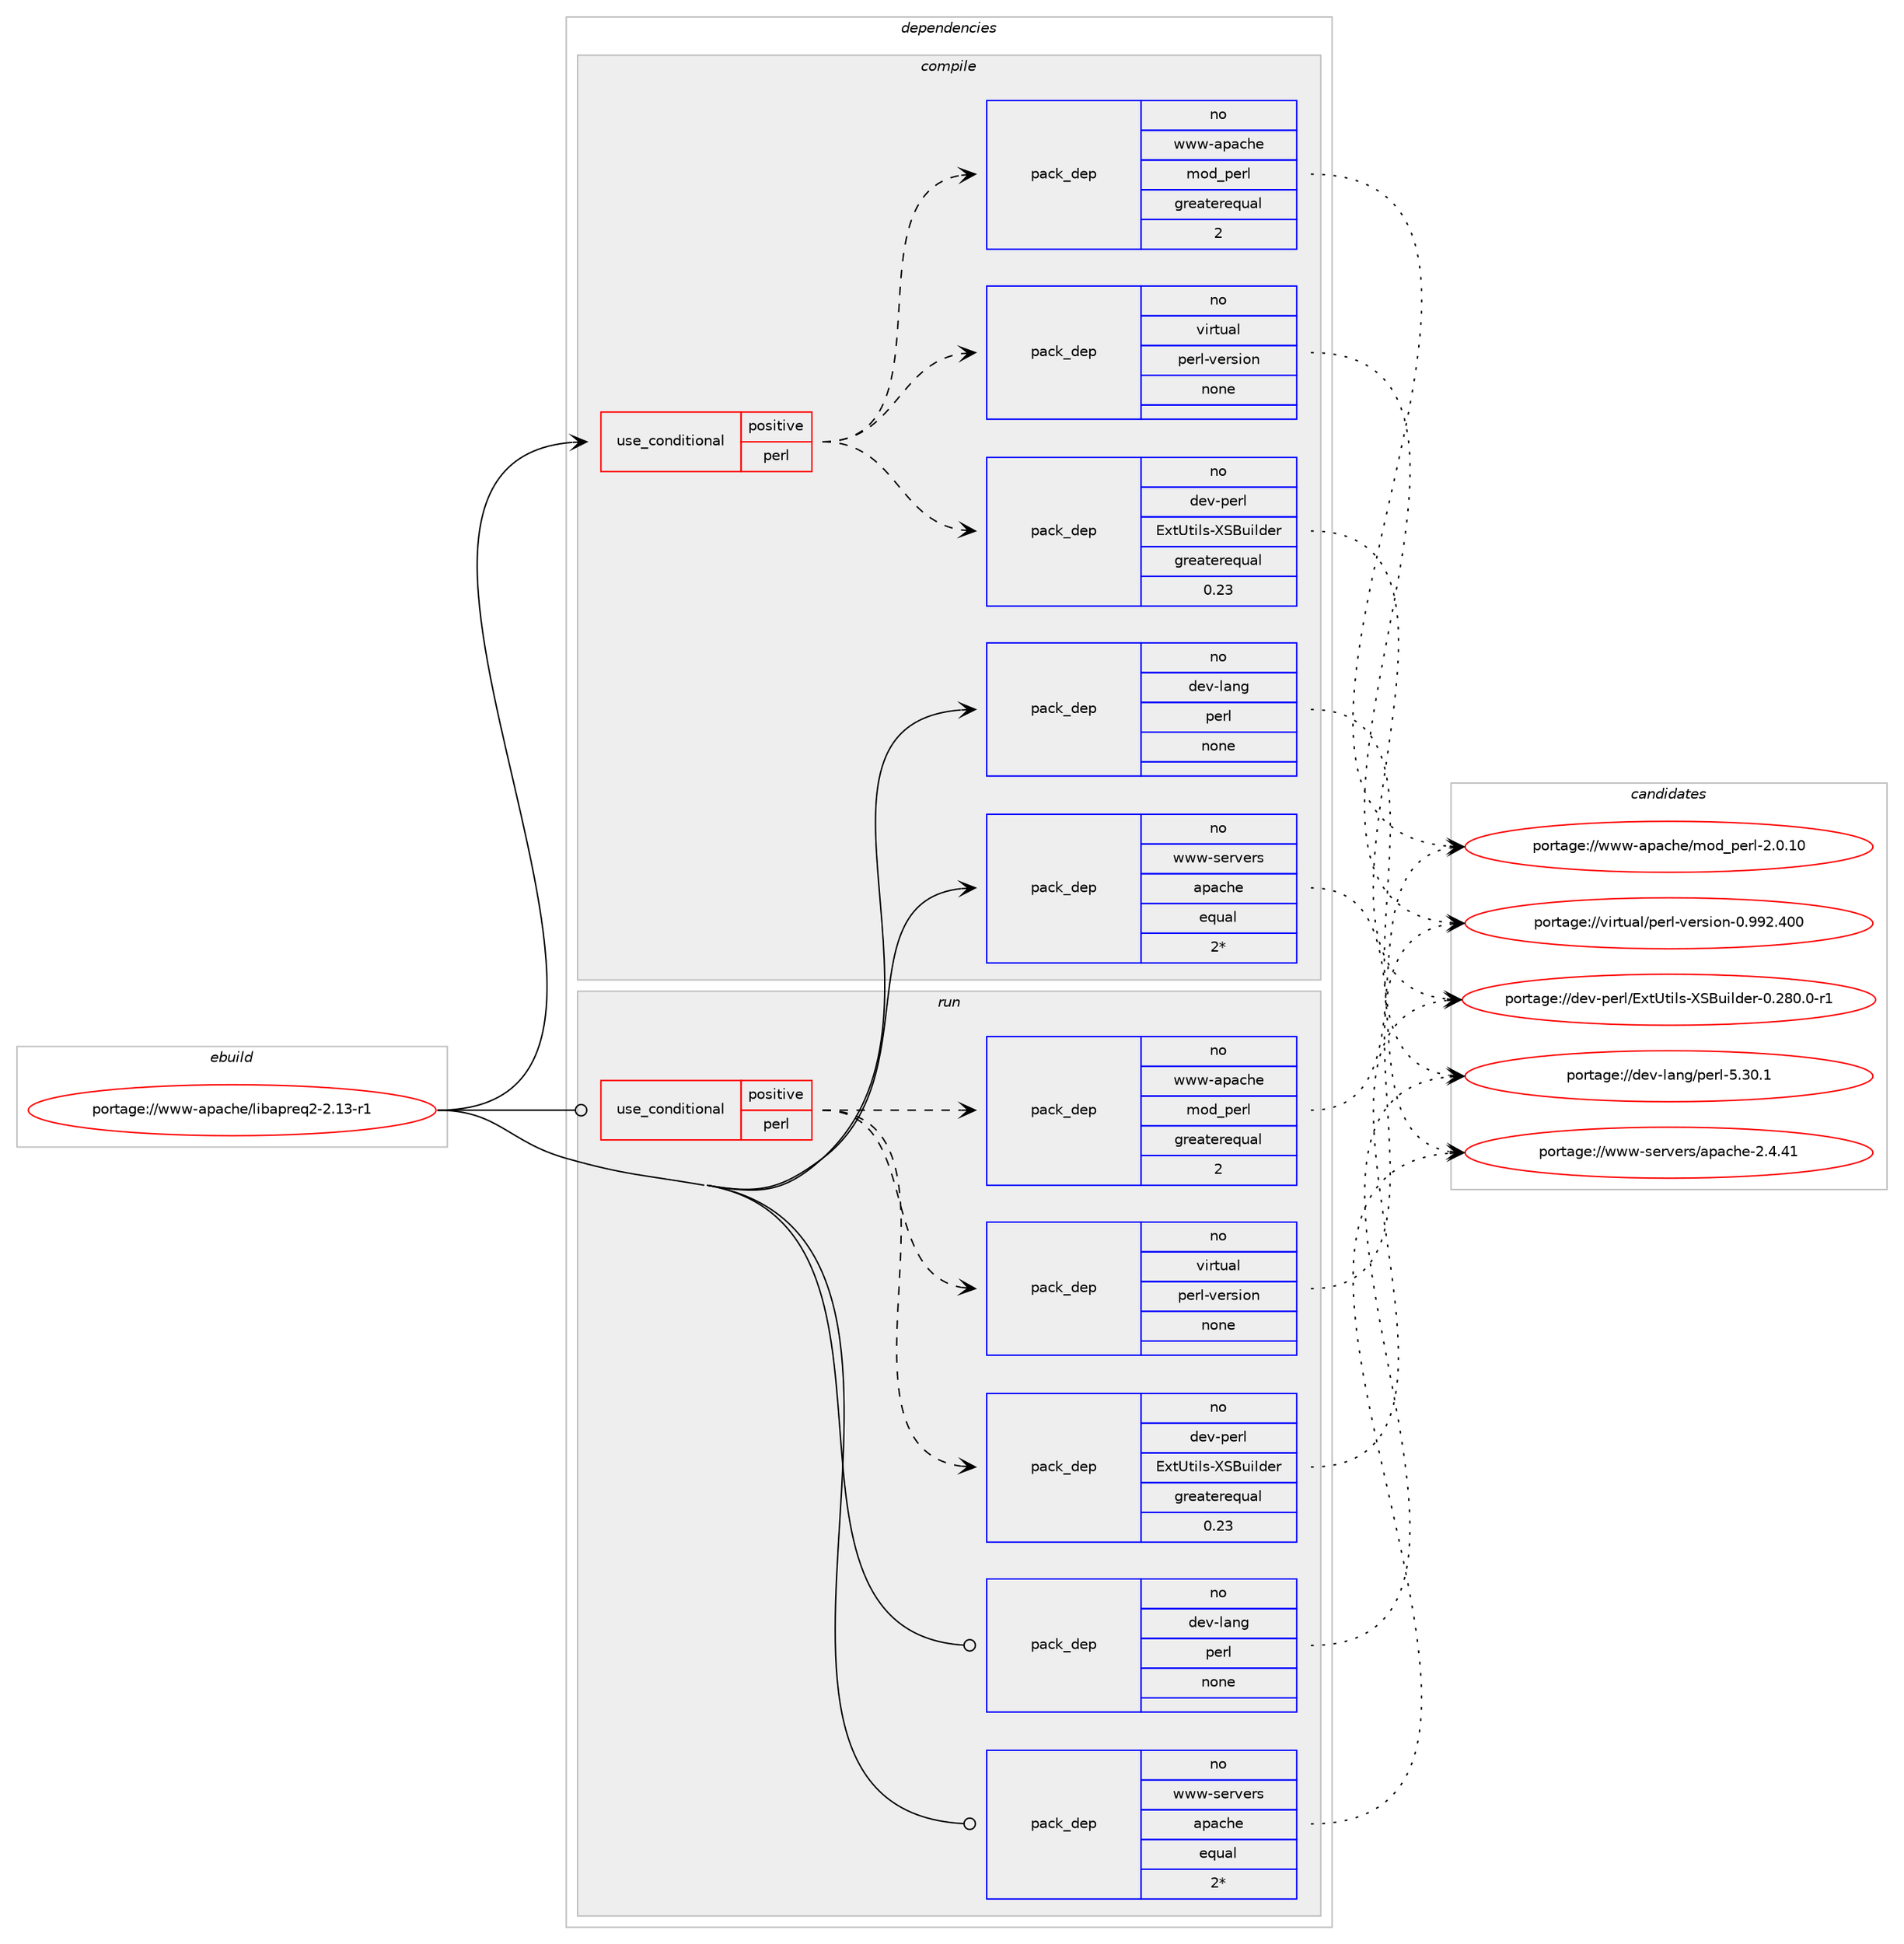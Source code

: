 digraph prolog {

# *************
# Graph options
# *************

newrank=true;
concentrate=true;
compound=true;
graph [rankdir=LR,fontname=Helvetica,fontsize=10,ranksep=1.5];#, ranksep=2.5, nodesep=0.2];
edge  [arrowhead=vee];
node  [fontname=Helvetica,fontsize=10];

# **********
# The ebuild
# **********

subgraph cluster_leftcol {
color=gray;
rank=same;
label=<<i>ebuild</i>>;
id [label="portage://www-apache/libapreq2-2.13-r1", color=red, width=4, href="../www-apache/libapreq2-2.13-r1.svg"];
}

# ****************
# The dependencies
# ****************

subgraph cluster_midcol {
color=gray;
label=<<i>dependencies</i>>;
subgraph cluster_compile {
fillcolor="#eeeeee";
style=filled;
label=<<i>compile</i>>;
subgraph cond3726 {
dependency22951 [label=<<TABLE BORDER="0" CELLBORDER="1" CELLSPACING="0" CELLPADDING="4"><TR><TD ROWSPAN="3" CELLPADDING="10">use_conditional</TD></TR><TR><TD>positive</TD></TR><TR><TD>perl</TD></TR></TABLE>>, shape=none, color=red];
subgraph pack18783 {
dependency22952 [label=<<TABLE BORDER="0" CELLBORDER="1" CELLSPACING="0" CELLPADDING="4" WIDTH="220"><TR><TD ROWSPAN="6" CELLPADDING="30">pack_dep</TD></TR><TR><TD WIDTH="110">no</TD></TR><TR><TD>dev-perl</TD></TR><TR><TD>ExtUtils-XSBuilder</TD></TR><TR><TD>greaterequal</TD></TR><TR><TD>0.23</TD></TR></TABLE>>, shape=none, color=blue];
}
dependency22951:e -> dependency22952:w [weight=20,style="dashed",arrowhead="vee"];
subgraph pack18784 {
dependency22953 [label=<<TABLE BORDER="0" CELLBORDER="1" CELLSPACING="0" CELLPADDING="4" WIDTH="220"><TR><TD ROWSPAN="6" CELLPADDING="30">pack_dep</TD></TR><TR><TD WIDTH="110">no</TD></TR><TR><TD>virtual</TD></TR><TR><TD>perl-version</TD></TR><TR><TD>none</TD></TR><TR><TD></TD></TR></TABLE>>, shape=none, color=blue];
}
dependency22951:e -> dependency22953:w [weight=20,style="dashed",arrowhead="vee"];
subgraph pack18785 {
dependency22954 [label=<<TABLE BORDER="0" CELLBORDER="1" CELLSPACING="0" CELLPADDING="4" WIDTH="220"><TR><TD ROWSPAN="6" CELLPADDING="30">pack_dep</TD></TR><TR><TD WIDTH="110">no</TD></TR><TR><TD>www-apache</TD></TR><TR><TD>mod_perl</TD></TR><TR><TD>greaterequal</TD></TR><TR><TD>2</TD></TR></TABLE>>, shape=none, color=blue];
}
dependency22951:e -> dependency22954:w [weight=20,style="dashed",arrowhead="vee"];
}
id:e -> dependency22951:w [weight=20,style="solid",arrowhead="vee"];
subgraph pack18786 {
dependency22955 [label=<<TABLE BORDER="0" CELLBORDER="1" CELLSPACING="0" CELLPADDING="4" WIDTH="220"><TR><TD ROWSPAN="6" CELLPADDING="30">pack_dep</TD></TR><TR><TD WIDTH="110">no</TD></TR><TR><TD>dev-lang</TD></TR><TR><TD>perl</TD></TR><TR><TD>none</TD></TR><TR><TD></TD></TR></TABLE>>, shape=none, color=blue];
}
id:e -> dependency22955:w [weight=20,style="solid",arrowhead="vee"];
subgraph pack18787 {
dependency22956 [label=<<TABLE BORDER="0" CELLBORDER="1" CELLSPACING="0" CELLPADDING="4" WIDTH="220"><TR><TD ROWSPAN="6" CELLPADDING="30">pack_dep</TD></TR><TR><TD WIDTH="110">no</TD></TR><TR><TD>www-servers</TD></TR><TR><TD>apache</TD></TR><TR><TD>equal</TD></TR><TR><TD>2*</TD></TR></TABLE>>, shape=none, color=blue];
}
id:e -> dependency22956:w [weight=20,style="solid",arrowhead="vee"];
}
subgraph cluster_compileandrun {
fillcolor="#eeeeee";
style=filled;
label=<<i>compile and run</i>>;
}
subgraph cluster_run {
fillcolor="#eeeeee";
style=filled;
label=<<i>run</i>>;
subgraph cond3727 {
dependency22957 [label=<<TABLE BORDER="0" CELLBORDER="1" CELLSPACING="0" CELLPADDING="4"><TR><TD ROWSPAN="3" CELLPADDING="10">use_conditional</TD></TR><TR><TD>positive</TD></TR><TR><TD>perl</TD></TR></TABLE>>, shape=none, color=red];
subgraph pack18788 {
dependency22958 [label=<<TABLE BORDER="0" CELLBORDER="1" CELLSPACING="0" CELLPADDING="4" WIDTH="220"><TR><TD ROWSPAN="6" CELLPADDING="30">pack_dep</TD></TR><TR><TD WIDTH="110">no</TD></TR><TR><TD>dev-perl</TD></TR><TR><TD>ExtUtils-XSBuilder</TD></TR><TR><TD>greaterequal</TD></TR><TR><TD>0.23</TD></TR></TABLE>>, shape=none, color=blue];
}
dependency22957:e -> dependency22958:w [weight=20,style="dashed",arrowhead="vee"];
subgraph pack18789 {
dependency22959 [label=<<TABLE BORDER="0" CELLBORDER="1" CELLSPACING="0" CELLPADDING="4" WIDTH="220"><TR><TD ROWSPAN="6" CELLPADDING="30">pack_dep</TD></TR><TR><TD WIDTH="110">no</TD></TR><TR><TD>virtual</TD></TR><TR><TD>perl-version</TD></TR><TR><TD>none</TD></TR><TR><TD></TD></TR></TABLE>>, shape=none, color=blue];
}
dependency22957:e -> dependency22959:w [weight=20,style="dashed",arrowhead="vee"];
subgraph pack18790 {
dependency22960 [label=<<TABLE BORDER="0" CELLBORDER="1" CELLSPACING="0" CELLPADDING="4" WIDTH="220"><TR><TD ROWSPAN="6" CELLPADDING="30">pack_dep</TD></TR><TR><TD WIDTH="110">no</TD></TR><TR><TD>www-apache</TD></TR><TR><TD>mod_perl</TD></TR><TR><TD>greaterequal</TD></TR><TR><TD>2</TD></TR></TABLE>>, shape=none, color=blue];
}
dependency22957:e -> dependency22960:w [weight=20,style="dashed",arrowhead="vee"];
}
id:e -> dependency22957:w [weight=20,style="solid",arrowhead="odot"];
subgraph pack18791 {
dependency22961 [label=<<TABLE BORDER="0" CELLBORDER="1" CELLSPACING="0" CELLPADDING="4" WIDTH="220"><TR><TD ROWSPAN="6" CELLPADDING="30">pack_dep</TD></TR><TR><TD WIDTH="110">no</TD></TR><TR><TD>dev-lang</TD></TR><TR><TD>perl</TD></TR><TR><TD>none</TD></TR><TR><TD></TD></TR></TABLE>>, shape=none, color=blue];
}
id:e -> dependency22961:w [weight=20,style="solid",arrowhead="odot"];
subgraph pack18792 {
dependency22962 [label=<<TABLE BORDER="0" CELLBORDER="1" CELLSPACING="0" CELLPADDING="4" WIDTH="220"><TR><TD ROWSPAN="6" CELLPADDING="30">pack_dep</TD></TR><TR><TD WIDTH="110">no</TD></TR><TR><TD>www-servers</TD></TR><TR><TD>apache</TD></TR><TR><TD>equal</TD></TR><TR><TD>2*</TD></TR></TABLE>>, shape=none, color=blue];
}
id:e -> dependency22962:w [weight=20,style="solid",arrowhead="odot"];
}
}

# **************
# The candidates
# **************

subgraph cluster_choices {
rank=same;
color=gray;
label=<<i>candidates</i>>;

subgraph choice18783 {
color=black;
nodesep=1;
choice100101118451121011141084769120116851161051081154588836611710510810010111445484650564846484511449 [label="portage://dev-perl/ExtUtils-XSBuilder-0.280.0-r1", color=red, width=4,href="../dev-perl/ExtUtils-XSBuilder-0.280.0-r1.svg"];
dependency22952:e -> choice100101118451121011141084769120116851161051081154588836611710510810010111445484650564846484511449:w [style=dotted,weight="100"];
}
subgraph choice18784 {
color=black;
nodesep=1;
choice11810511411611797108471121011141084511810111411510511111045484657575046524848 [label="portage://virtual/perl-version-0.992.400", color=red, width=4,href="../virtual/perl-version-0.992.400.svg"];
dependency22953:e -> choice11810511411611797108471121011141084511810111411510511111045484657575046524848:w [style=dotted,weight="100"];
}
subgraph choice18785 {
color=black;
nodesep=1;
choice11911911945971129799104101471091111009511210111410845504648464948 [label="portage://www-apache/mod_perl-2.0.10", color=red, width=4,href="../www-apache/mod_perl-2.0.10.svg"];
dependency22954:e -> choice11911911945971129799104101471091111009511210111410845504648464948:w [style=dotted,weight="100"];
}
subgraph choice18786 {
color=black;
nodesep=1;
choice10010111845108971101034711210111410845534651484649 [label="portage://dev-lang/perl-5.30.1", color=red, width=4,href="../dev-lang/perl-5.30.1.svg"];
dependency22955:e -> choice10010111845108971101034711210111410845534651484649:w [style=dotted,weight="100"];
}
subgraph choice18787 {
color=black;
nodesep=1;
choice119119119451151011141181011141154797112979910410145504652465249 [label="portage://www-servers/apache-2.4.41", color=red, width=4,href="../www-servers/apache-2.4.41.svg"];
dependency22956:e -> choice119119119451151011141181011141154797112979910410145504652465249:w [style=dotted,weight="100"];
}
subgraph choice18788 {
color=black;
nodesep=1;
choice100101118451121011141084769120116851161051081154588836611710510810010111445484650564846484511449 [label="portage://dev-perl/ExtUtils-XSBuilder-0.280.0-r1", color=red, width=4,href="../dev-perl/ExtUtils-XSBuilder-0.280.0-r1.svg"];
dependency22958:e -> choice100101118451121011141084769120116851161051081154588836611710510810010111445484650564846484511449:w [style=dotted,weight="100"];
}
subgraph choice18789 {
color=black;
nodesep=1;
choice11810511411611797108471121011141084511810111411510511111045484657575046524848 [label="portage://virtual/perl-version-0.992.400", color=red, width=4,href="../virtual/perl-version-0.992.400.svg"];
dependency22959:e -> choice11810511411611797108471121011141084511810111411510511111045484657575046524848:w [style=dotted,weight="100"];
}
subgraph choice18790 {
color=black;
nodesep=1;
choice11911911945971129799104101471091111009511210111410845504648464948 [label="portage://www-apache/mod_perl-2.0.10", color=red, width=4,href="../www-apache/mod_perl-2.0.10.svg"];
dependency22960:e -> choice11911911945971129799104101471091111009511210111410845504648464948:w [style=dotted,weight="100"];
}
subgraph choice18791 {
color=black;
nodesep=1;
choice10010111845108971101034711210111410845534651484649 [label="portage://dev-lang/perl-5.30.1", color=red, width=4,href="../dev-lang/perl-5.30.1.svg"];
dependency22961:e -> choice10010111845108971101034711210111410845534651484649:w [style=dotted,weight="100"];
}
subgraph choice18792 {
color=black;
nodesep=1;
choice119119119451151011141181011141154797112979910410145504652465249 [label="portage://www-servers/apache-2.4.41", color=red, width=4,href="../www-servers/apache-2.4.41.svg"];
dependency22962:e -> choice119119119451151011141181011141154797112979910410145504652465249:w [style=dotted,weight="100"];
}
}

}
